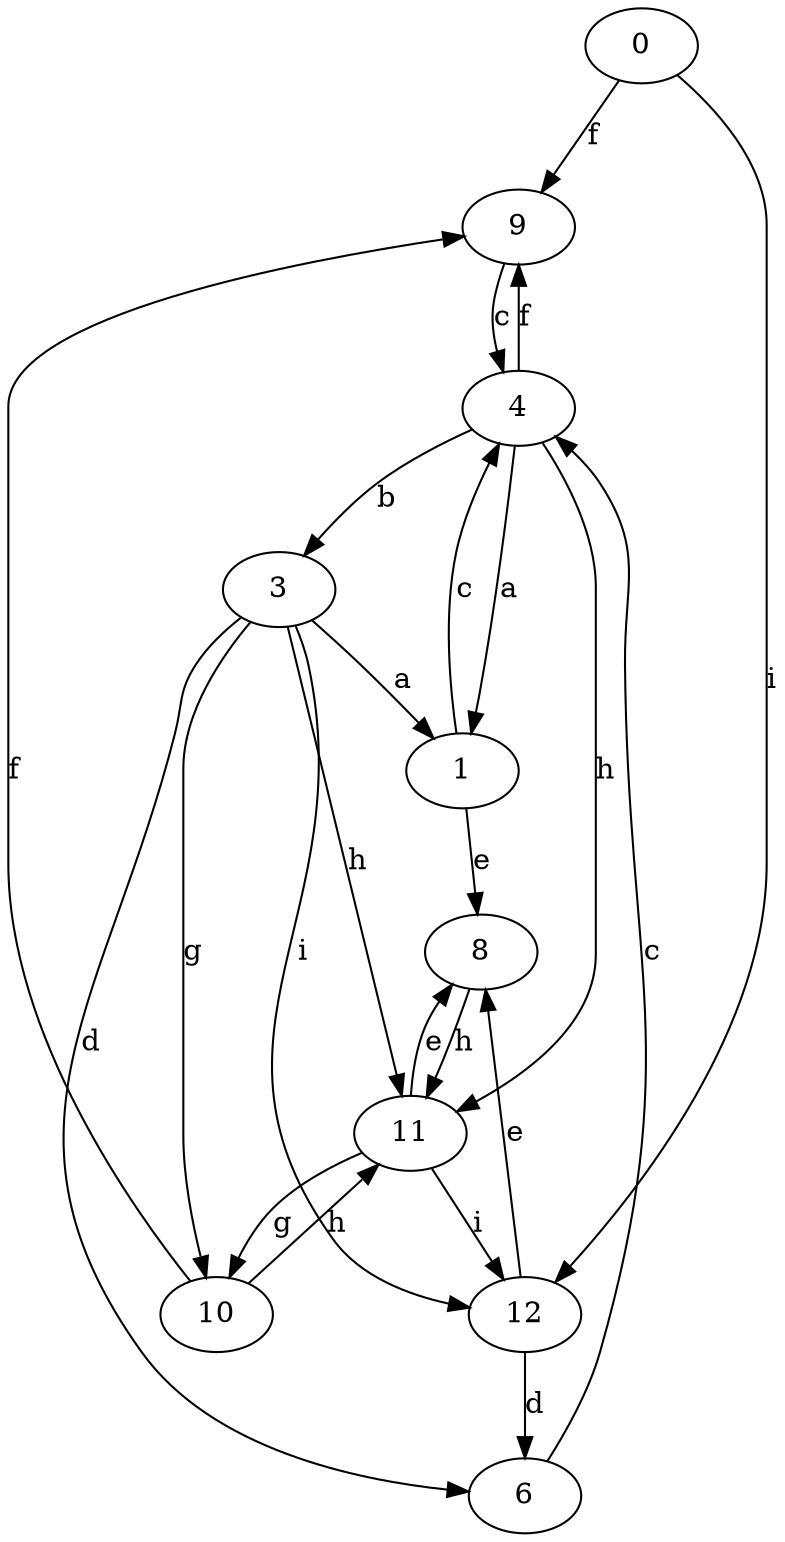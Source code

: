 strict digraph  {
0;
1;
3;
4;
6;
8;
9;
10;
11;
12;
0 -> 9  [label=f];
0 -> 12  [label=i];
1 -> 4  [label=c];
1 -> 8  [label=e];
3 -> 1  [label=a];
3 -> 6  [label=d];
3 -> 10  [label=g];
3 -> 11  [label=h];
3 -> 12  [label=i];
4 -> 1  [label=a];
4 -> 3  [label=b];
4 -> 9  [label=f];
4 -> 11  [label=h];
6 -> 4  [label=c];
8 -> 11  [label=h];
9 -> 4  [label=c];
10 -> 9  [label=f];
10 -> 11  [label=h];
11 -> 8  [label=e];
11 -> 10  [label=g];
11 -> 12  [label=i];
12 -> 6  [label=d];
12 -> 8  [label=e];
}

